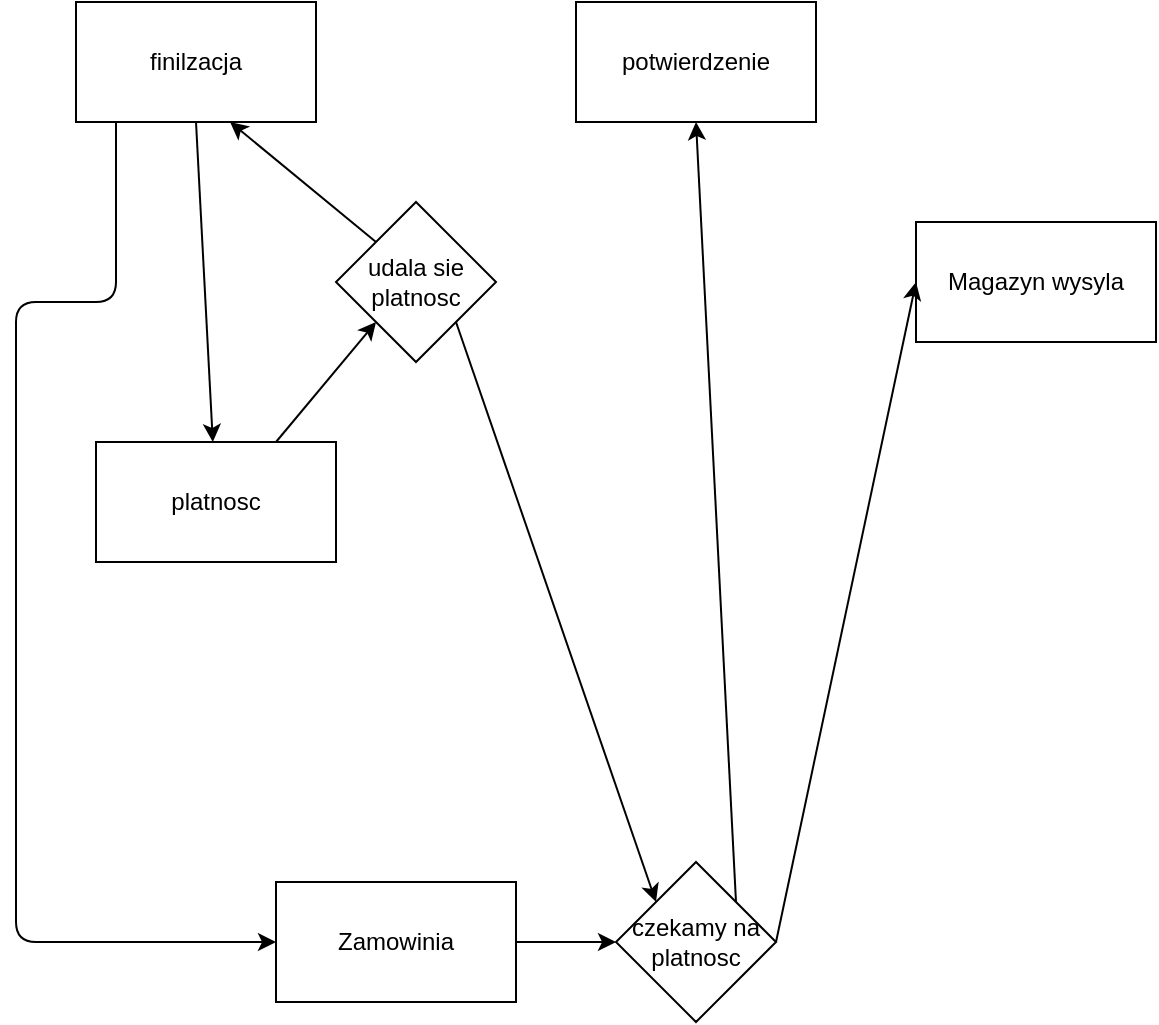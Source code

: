 <mxfile version="12.9.3" type="device"><diagram id="RgMZFoD0ThT_8Xt_T3Q9" name="Page-1"><mxGraphModel dx="1102" dy="636" grid="1" gridSize="10" guides="1" tooltips="1" connect="1" arrows="1" fold="1" page="1" pageScale="1" pageWidth="850" pageHeight="1100" math="0" shadow="0"><root><mxCell id="0"/><mxCell id="1" parent="0"/><mxCell id="nxCUmU2Qw33FPQ60SXez-1" value="finilzacja" style="rounded=0;whiteSpace=wrap;html=1;" vertex="1" parent="1"><mxGeometry x="140" y="160" width="120" height="60" as="geometry"/></mxCell><mxCell id="nxCUmU2Qw33FPQ60SXez-2" value="platnosc&lt;br&gt;" style="rounded=0;whiteSpace=wrap;html=1;" vertex="1" parent="1"><mxGeometry x="150" y="380" width="120" height="60" as="geometry"/></mxCell><mxCell id="nxCUmU2Qw33FPQ60SXez-3" value="" style="endArrow=classic;html=1;exitX=0.5;exitY=1;exitDx=0;exitDy=0;" edge="1" parent="1" source="nxCUmU2Qw33FPQ60SXez-1" target="nxCUmU2Qw33FPQ60SXez-2"><mxGeometry width="50" height="50" relative="1" as="geometry"><mxPoint x="190" y="230" as="sourcePoint"/><mxPoint x="450" y="300" as="targetPoint"/></mxGeometry></mxCell><mxCell id="nxCUmU2Qw33FPQ60SXez-6" value="Zamowinia&lt;br&gt;" style="rounded=0;whiteSpace=wrap;html=1;" vertex="1" parent="1"><mxGeometry x="240" y="600" width="120" height="60" as="geometry"/></mxCell><mxCell id="nxCUmU2Qw33FPQ60SXez-7" value="" style="endArrow=classic;html=1;entryX=0;entryY=0.5;entryDx=0;entryDy=0;edgeStyle=orthogonalEdgeStyle;" edge="1" parent="1" source="nxCUmU2Qw33FPQ60SXez-1" target="nxCUmU2Qw33FPQ60SXez-6"><mxGeometry width="50" height="50" relative="1" as="geometry"><mxPoint x="110" y="460" as="sourcePoint"/><mxPoint x="450" y="300" as="targetPoint"/><Array as="points"><mxPoint x="160" y="310"/><mxPoint x="110" y="310"/><mxPoint x="110" y="630"/></Array></mxGeometry></mxCell><mxCell id="nxCUmU2Qw33FPQ60SXez-8" value="Magazyn wysyla" style="rounded=0;whiteSpace=wrap;html=1;" vertex="1" parent="1"><mxGeometry x="560" y="270" width="120" height="60" as="geometry"/></mxCell><mxCell id="nxCUmU2Qw33FPQ60SXez-9" value="" style="endArrow=classic;html=1;entryX=0;entryY=0.5;entryDx=0;entryDy=0;exitX=1;exitY=0.5;exitDx=0;exitDy=0;" edge="1" parent="1" source="nxCUmU2Qw33FPQ60SXez-17" target="nxCUmU2Qw33FPQ60SXez-8"><mxGeometry width="50" height="50" relative="1" as="geometry"><mxPoint x="490" y="550" as="sourcePoint"/><mxPoint x="450" y="300" as="targetPoint"/></mxGeometry></mxCell><mxCell id="nxCUmU2Qw33FPQ60SXez-11" value="udala sie platnosc" style="rhombus;whiteSpace=wrap;html=1;" vertex="1" parent="1"><mxGeometry x="270" y="260" width="80" height="80" as="geometry"/></mxCell><mxCell id="nxCUmU2Qw33FPQ60SXez-12" value="" style="endArrow=classic;html=1;exitX=0.75;exitY=0;exitDx=0;exitDy=0;entryX=0;entryY=1;entryDx=0;entryDy=0;" edge="1" parent="1" source="nxCUmU2Qw33FPQ60SXez-2" target="nxCUmU2Qw33FPQ60SXez-11"><mxGeometry width="50" height="50" relative="1" as="geometry"><mxPoint x="400" y="350" as="sourcePoint"/><mxPoint x="450" y="300" as="targetPoint"/></mxGeometry></mxCell><mxCell id="nxCUmU2Qw33FPQ60SXez-13" value="" style="endArrow=classic;html=1;exitX=0;exitY=0;exitDx=0;exitDy=0;entryX=0.642;entryY=1;entryDx=0;entryDy=0;entryPerimeter=0;" edge="1" parent="1" source="nxCUmU2Qw33FPQ60SXez-11" target="nxCUmU2Qw33FPQ60SXez-1"><mxGeometry width="50" height="50" relative="1" as="geometry"><mxPoint x="400" y="350" as="sourcePoint"/><mxPoint x="450" y="300" as="targetPoint"/></mxGeometry></mxCell><mxCell id="nxCUmU2Qw33FPQ60SXez-14" value="" style="endArrow=classic;html=1;exitX=1;exitY=1;exitDx=0;exitDy=0;entryX=0;entryY=0;entryDx=0;entryDy=0;" edge="1" parent="1" source="nxCUmU2Qw33FPQ60SXez-11" target="nxCUmU2Qw33FPQ60SXez-17"><mxGeometry width="50" height="50" relative="1" as="geometry"><mxPoint x="400" y="350" as="sourcePoint"/><mxPoint x="450" y="300" as="targetPoint"/></mxGeometry></mxCell><mxCell id="nxCUmU2Qw33FPQ60SXez-17" value="czekamy na platnosc" style="rhombus;whiteSpace=wrap;html=1;" vertex="1" parent="1"><mxGeometry x="410" y="590" width="80" height="80" as="geometry"/></mxCell><mxCell id="nxCUmU2Qw33FPQ60SXez-18" value="" style="endArrow=classic;html=1;exitX=1;exitY=0.5;exitDx=0;exitDy=0;entryX=0;entryY=0.5;entryDx=0;entryDy=0;" edge="1" parent="1" source="nxCUmU2Qw33FPQ60SXez-6" target="nxCUmU2Qw33FPQ60SXez-17"><mxGeometry width="50" height="50" relative="1" as="geometry"><mxPoint x="280" y="510" as="sourcePoint"/><mxPoint x="330" y="460" as="targetPoint"/></mxGeometry></mxCell><mxCell id="nxCUmU2Qw33FPQ60SXez-20" value="potwierdzenie" style="rounded=0;whiteSpace=wrap;html=1;" vertex="1" parent="1"><mxGeometry x="390" y="160" width="120" height="60" as="geometry"/></mxCell><mxCell id="nxCUmU2Qw33FPQ60SXez-21" value="" style="endArrow=classic;html=1;exitX=1;exitY=0;exitDx=0;exitDy=0;entryX=0.5;entryY=1;entryDx=0;entryDy=0;" edge="1" parent="1" source="nxCUmU2Qw33FPQ60SXez-17" target="nxCUmU2Qw33FPQ60SXez-20"><mxGeometry width="50" height="50" relative="1" as="geometry"><mxPoint x="420" y="410" as="sourcePoint"/><mxPoint x="470" y="360" as="targetPoint"/></mxGeometry></mxCell></root></mxGraphModel></diagram></mxfile>
